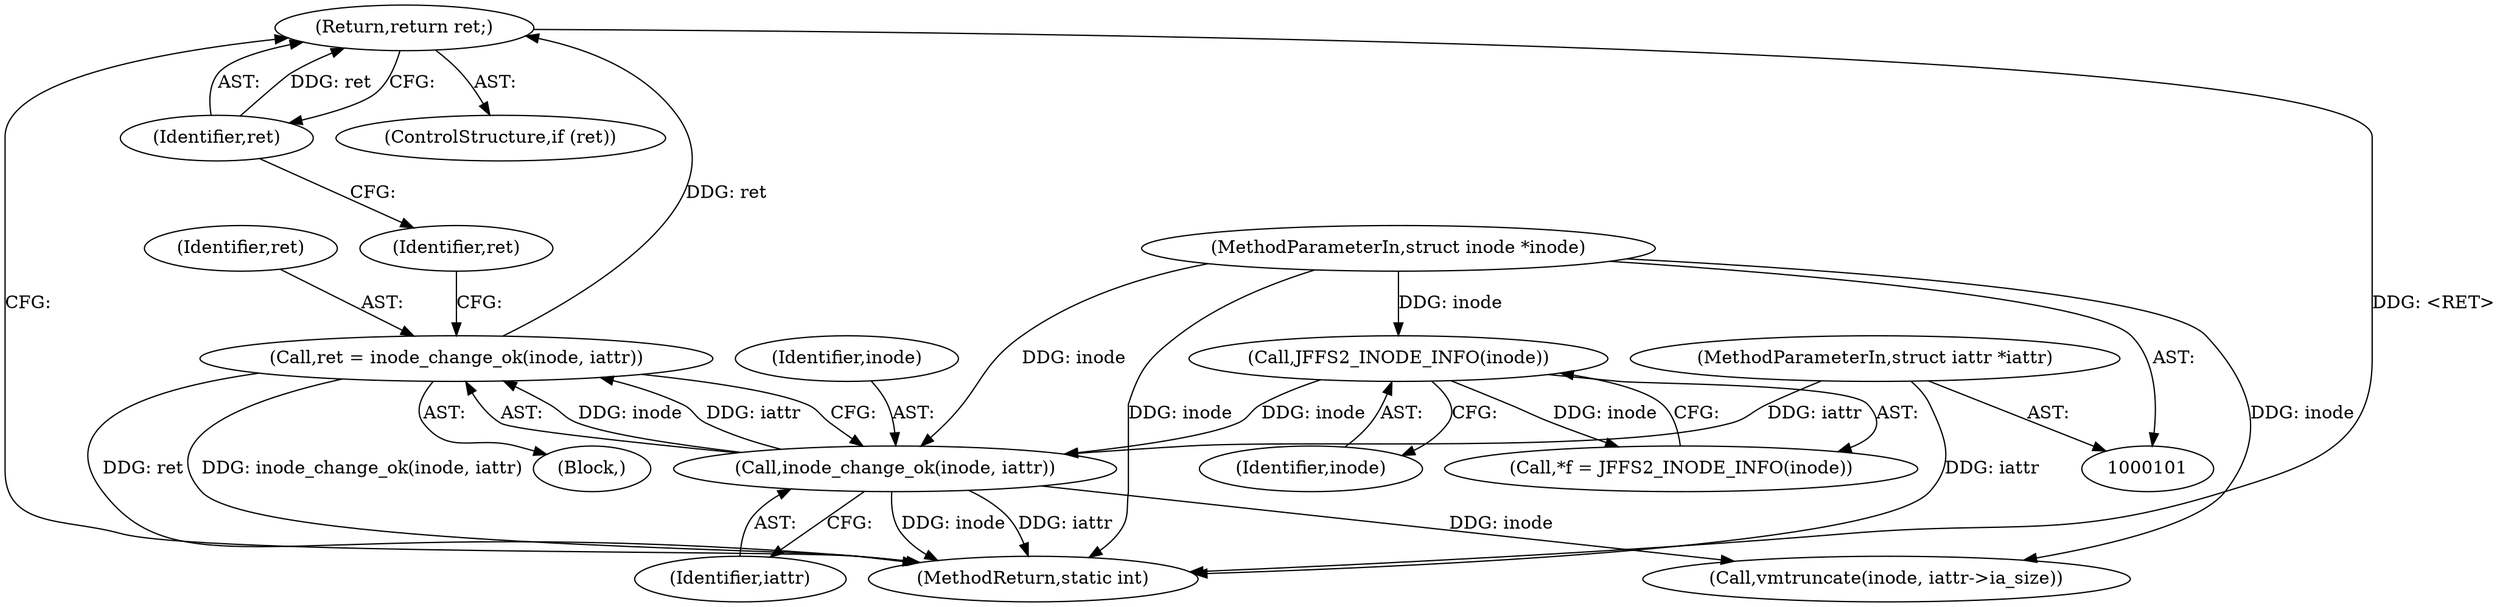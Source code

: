 digraph "1_infradead_9ed437c50d89eabae763dd422579f73fdebf288d_1@del" {
"1000139" [label="(Return,return ret;)"];
"1000140" [label="(Identifier,ret)"];
"1000132" [label="(Call,ret = inode_change_ok(inode, iattr))"];
"1000134" [label="(Call,inode_change_ok(inode, iattr))"];
"1000110" [label="(Call,JFFS2_INODE_INFO(inode))"];
"1000102" [label="(MethodParameterIn,struct inode *inode)"];
"1000103" [label="(MethodParameterIn,struct iattr *iattr)"];
"1000136" [label="(Identifier,iattr)"];
"1000104" [label="(Block,)"];
"1000135" [label="(Identifier,inode)"];
"1000138" [label="(Identifier,ret)"];
"1000132" [label="(Call,ret = inode_change_ok(inode, iattr))"];
"1000160" [label="(MethodReturn,static int)"];
"1000134" [label="(Call,inode_change_ok(inode, iattr))"];
"1000110" [label="(Call,JFFS2_INODE_INFO(inode))"];
"1000133" [label="(Identifier,ret)"];
"1000153" [label="(Call,vmtruncate(inode, iattr->ia_size))"];
"1000139" [label="(Return,return ret;)"];
"1000140" [label="(Identifier,ret)"];
"1000108" [label="(Call,*f = JFFS2_INODE_INFO(inode))"];
"1000137" [label="(ControlStructure,if (ret))"];
"1000111" [label="(Identifier,inode)"];
"1000103" [label="(MethodParameterIn,struct iattr *iattr)"];
"1000102" [label="(MethodParameterIn,struct inode *inode)"];
"1000139" -> "1000137"  [label="AST: "];
"1000139" -> "1000140"  [label="CFG: "];
"1000140" -> "1000139"  [label="AST: "];
"1000160" -> "1000139"  [label="CFG: "];
"1000139" -> "1000160"  [label="DDG: <RET>"];
"1000140" -> "1000139"  [label="DDG: ret"];
"1000132" -> "1000139"  [label="DDG: ret"];
"1000140" -> "1000138"  [label="CFG: "];
"1000132" -> "1000104"  [label="AST: "];
"1000132" -> "1000134"  [label="CFG: "];
"1000133" -> "1000132"  [label="AST: "];
"1000134" -> "1000132"  [label="AST: "];
"1000138" -> "1000132"  [label="CFG: "];
"1000132" -> "1000160"  [label="DDG: inode_change_ok(inode, iattr)"];
"1000132" -> "1000160"  [label="DDG: ret"];
"1000134" -> "1000132"  [label="DDG: inode"];
"1000134" -> "1000132"  [label="DDG: iattr"];
"1000134" -> "1000136"  [label="CFG: "];
"1000135" -> "1000134"  [label="AST: "];
"1000136" -> "1000134"  [label="AST: "];
"1000134" -> "1000160"  [label="DDG: inode"];
"1000134" -> "1000160"  [label="DDG: iattr"];
"1000110" -> "1000134"  [label="DDG: inode"];
"1000102" -> "1000134"  [label="DDG: inode"];
"1000103" -> "1000134"  [label="DDG: iattr"];
"1000134" -> "1000153"  [label="DDG: inode"];
"1000110" -> "1000108"  [label="AST: "];
"1000110" -> "1000111"  [label="CFG: "];
"1000111" -> "1000110"  [label="AST: "];
"1000108" -> "1000110"  [label="CFG: "];
"1000110" -> "1000108"  [label="DDG: inode"];
"1000102" -> "1000110"  [label="DDG: inode"];
"1000102" -> "1000101"  [label="AST: "];
"1000102" -> "1000160"  [label="DDG: inode"];
"1000102" -> "1000153"  [label="DDG: inode"];
"1000103" -> "1000101"  [label="AST: "];
"1000103" -> "1000160"  [label="DDG: iattr"];
}
